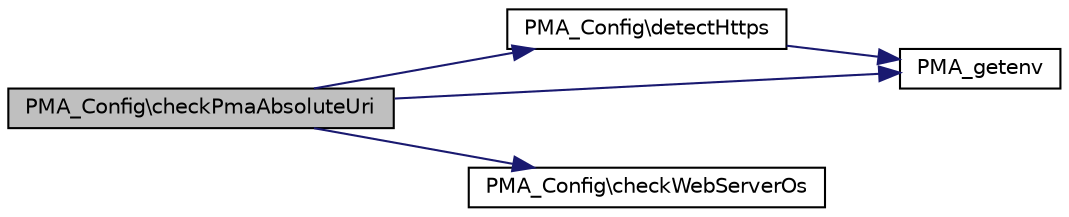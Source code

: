 digraph G
{
  edge [fontname="Helvetica",fontsize="10",labelfontname="Helvetica",labelfontsize="10"];
  node [fontname="Helvetica",fontsize="10",shape=record];
  rankdir="LR";
  Node1 [label="PMA_Config\\checkPmaAbsoluteUri",height=0.2,width=0.4,color="black", fillcolor="grey75", style="filled" fontcolor="black"];
  Node1 -> Node2 [color="midnightblue",fontsize="10",style="solid",fontname="Helvetica"];
  Node2 [label="PMA_Config\\detectHttps",height=0.2,width=0.4,color="black", fillcolor="white", style="filled",URL="$classPMA__Config.html#abc2c0a49e4a804f136a75f0143552fa1",tooltip="Detects whether https appears to be used."];
  Node2 -> Node3 [color="midnightblue",fontsize="10",style="solid",fontname="Helvetica"];
  Node3 [label="PMA_getenv",height=0.2,width=0.4,color="black", fillcolor="white", style="filled",URL="$core_8lib_8php.html#af47a7345938ec406f740a61f7d1b182a",tooltip="trys to find the value for the given environment vriable name"];
  Node1 -> Node3 [color="midnightblue",fontsize="10",style="solid",fontname="Helvetica"];
  Node1 -> Node4 [color="midnightblue",fontsize="10",style="solid",fontname="Helvetica"];
  Node4 [label="PMA_Config\\checkWebServerOs",height=0.2,width=0.4,color="black", fillcolor="white", style="filled",URL="$classPMA__Config.html#ae6cc4514ec81a3dfe4693178a2789f20",tooltip="Whether the os php is running on is windows or not."];
}
